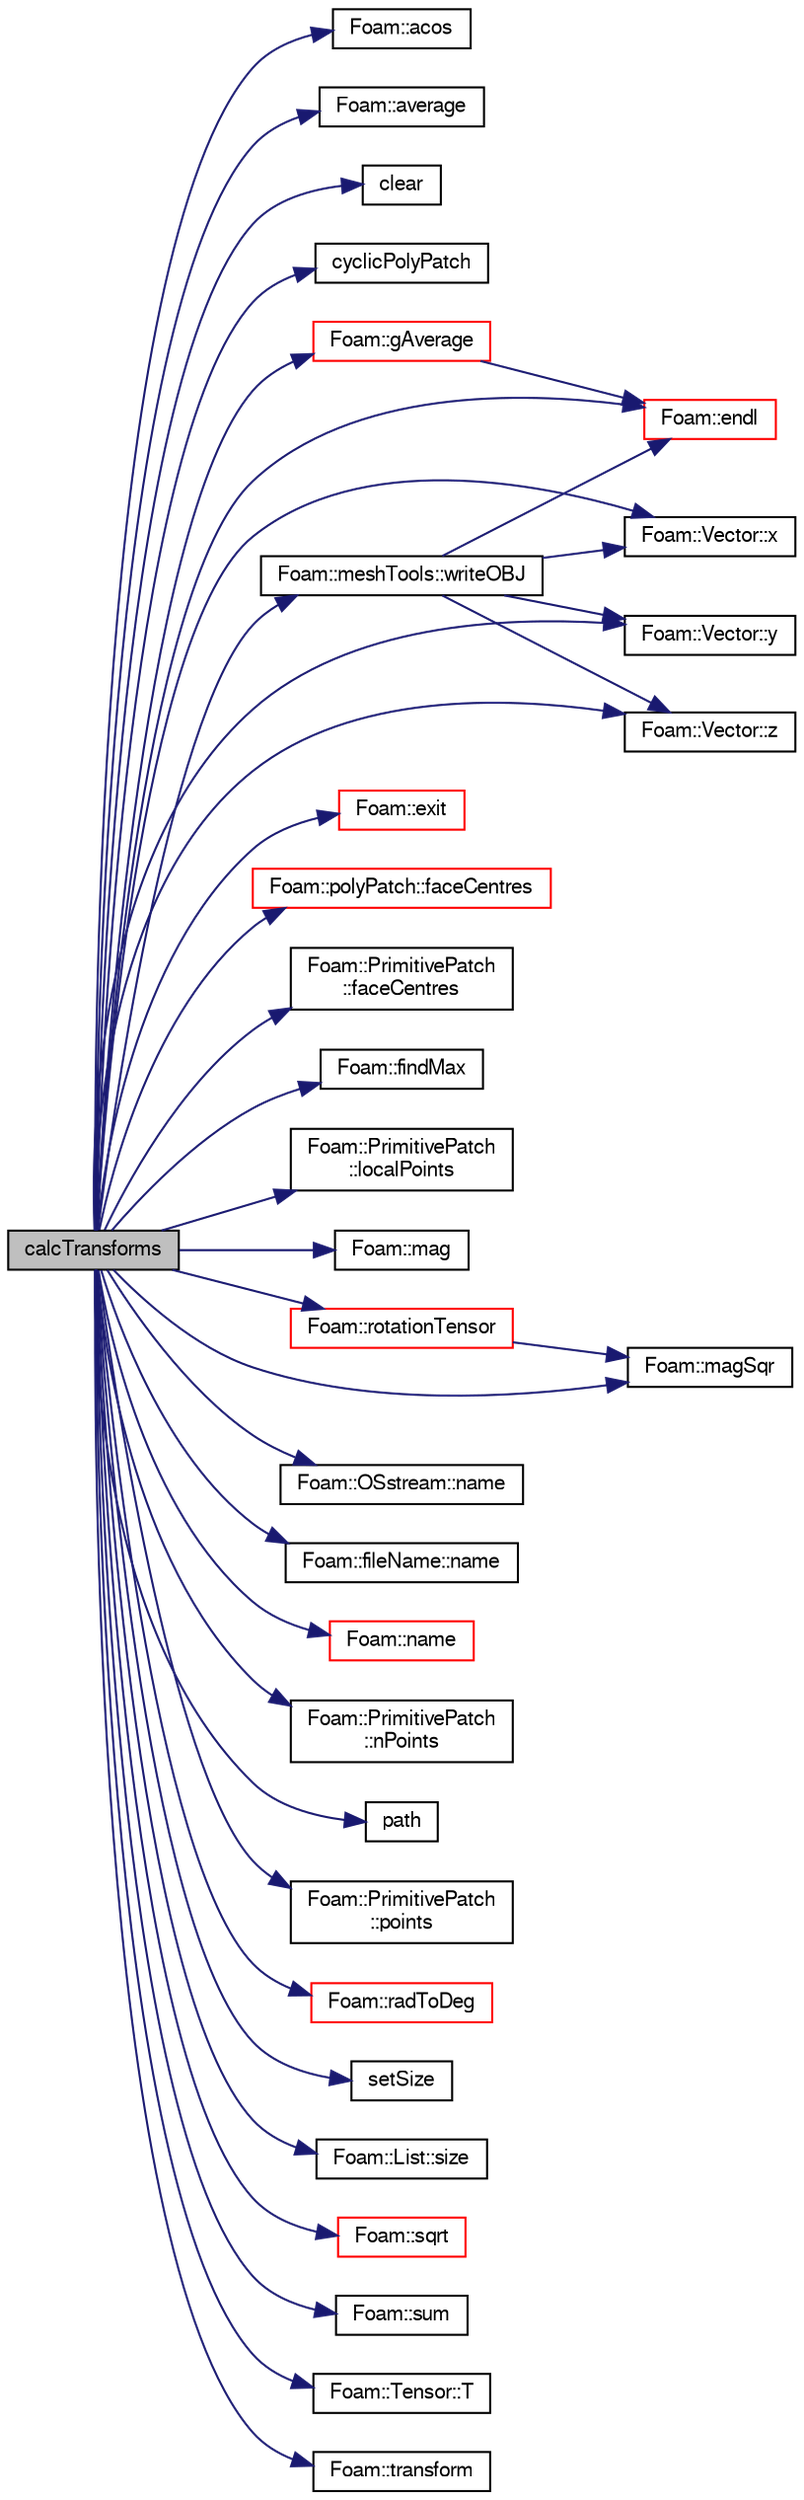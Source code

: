 digraph "calcTransforms"
{
  bgcolor="transparent";
  edge [fontname="FreeSans",fontsize="10",labelfontname="FreeSans",labelfontsize="10"];
  node [fontname="FreeSans",fontsize="10",shape=record];
  rankdir="LR";
  Node379 [label="calcTransforms",height=0.2,width=0.4,color="black", fillcolor="grey75", style="filled", fontcolor="black"];
  Node379 -> Node380 [color="midnightblue",fontsize="10",style="solid",fontname="FreeSans"];
  Node380 [label="Foam::acos",height=0.2,width=0.4,color="black",URL="$a21124.html#af1788b4e662ef398105742fd8bc861fc"];
  Node379 -> Node381 [color="midnightblue",fontsize="10",style="solid",fontname="FreeSans"];
  Node381 [label="Foam::average",height=0.2,width=0.4,color="black",URL="$a21124.html#a5a041ffab192e0ee23f9062c8f541068"];
  Node379 -> Node382 [color="midnightblue",fontsize="10",style="solid",fontname="FreeSans"];
  Node382 [label="clear",height=0.2,width=0.4,color="black",URL="$a38057.html#a3a533f9231a5668b9d8f301a79d57b73"];
  Node379 -> Node383 [color="midnightblue",fontsize="10",style="solid",fontname="FreeSans"];
  Node383 [label="cyclicPolyPatch",height=0.2,width=0.4,color="black",URL="$a27434.html#a58a7aedb10ea315520b6f36d5fa73823",tooltip="Construct from components. "];
  Node379 -> Node384 [color="midnightblue",fontsize="10",style="solid",fontname="FreeSans"];
  Node384 [label="Foam::endl",height=0.2,width=0.4,color="red",URL="$a21124.html#a2db8fe02a0d3909e9351bb4275b23ce4",tooltip="Add newline and flush stream. "];
  Node379 -> Node386 [color="midnightblue",fontsize="10",style="solid",fontname="FreeSans"];
  Node386 [label="Foam::exit",height=0.2,width=0.4,color="red",URL="$a21124.html#a06ca7250d8e89caf05243ec094843642"];
  Node379 -> Node431 [color="midnightblue",fontsize="10",style="solid",fontname="FreeSans"];
  Node431 [label="Foam::polyPatch::faceCentres",height=0.2,width=0.4,color="red",URL="$a27478.html#a7eedbc42527b683112bf222f221a714c",tooltip="Return face centres. "];
  Node379 -> Node434 [color="midnightblue",fontsize="10",style="solid",fontname="FreeSans"];
  Node434 [label="Foam::PrimitivePatch\l::faceCentres",height=0.2,width=0.4,color="black",URL="$a27538.html#a3f2a4d64417ede063b140fd1b65fa591",tooltip="Return face centres for patch. "];
  Node379 -> Node435 [color="midnightblue",fontsize="10",style="solid",fontname="FreeSans"];
  Node435 [label="Foam::findMax",height=0.2,width=0.4,color="black",URL="$a21124.html#a2d92f36ef5d90a5efde6f1869076d593",tooltip="Find index of max element (and larger than given element). "];
  Node379 -> Node436 [color="midnightblue",fontsize="10",style="solid",fontname="FreeSans"];
  Node436 [label="Foam::gAverage",height=0.2,width=0.4,color="red",URL="$a21124.html#ab45e56189711a2e5cdd381a0e2b6cc5c"];
  Node436 -> Node384 [color="midnightblue",fontsize="10",style="solid",fontname="FreeSans"];
  Node379 -> Node454 [color="midnightblue",fontsize="10",style="solid",fontname="FreeSans"];
  Node454 [label="Foam::PrimitivePatch\l::localPoints",height=0.2,width=0.4,color="black",URL="$a27538.html#aca6c65ee2831bb6795149af7635640a2",tooltip="Return pointField of points in patch. "];
  Node379 -> Node455 [color="midnightblue",fontsize="10",style="solid",fontname="FreeSans"];
  Node455 [label="Foam::mag",height=0.2,width=0.4,color="black",URL="$a21124.html#a929da2a3fdcf3dacbbe0487d3a330dae"];
  Node379 -> Node456 [color="midnightblue",fontsize="10",style="solid",fontname="FreeSans"];
  Node456 [label="Foam::magSqr",height=0.2,width=0.4,color="black",URL="$a21124.html#ae6fff2c6981e6d9618aa5038e69def6e"];
  Node379 -> Node457 [color="midnightblue",fontsize="10",style="solid",fontname="FreeSans"];
  Node457 [label="Foam::OSstream::name",height=0.2,width=0.4,color="black",URL="$a26290.html#a41b2d01e5fd6e1bc71a895d8b8a86308",tooltip="Return the name of the stream. "];
  Node379 -> Node458 [color="midnightblue",fontsize="10",style="solid",fontname="FreeSans"];
  Node458 [label="Foam::fileName::name",height=0.2,width=0.4,color="black",URL="$a28234.html#a433b30fb3a93b9b4d07204699a319ca5",tooltip="Return file name (part beyond last /) "];
  Node379 -> Node459 [color="midnightblue",fontsize="10",style="solid",fontname="FreeSans"];
  Node459 [label="Foam::name",height=0.2,width=0.4,color="red",URL="$a21124.html#adcb0df2bd4953cb6bb390272d8263c3a",tooltip="Return a string representation of a complex. "];
  Node379 -> Node462 [color="midnightblue",fontsize="10",style="solid",fontname="FreeSans"];
  Node462 [label="Foam::PrimitivePatch\l::nPoints",height=0.2,width=0.4,color="black",URL="$a27538.html#a1c886a784a597459dbf2d9470798e9dd",tooltip="Return number of points supporting patch faces. "];
  Node379 -> Node463 [color="midnightblue",fontsize="10",style="solid",fontname="FreeSans"];
  Node463 [label="path",height=0.2,width=0.4,color="black",URL="$a19364.html#ad8adfaf80503dc99cbb14bf07bf1eb22"];
  Node379 -> Node464 [color="midnightblue",fontsize="10",style="solid",fontname="FreeSans"];
  Node464 [label="Foam::PrimitivePatch\l::points",height=0.2,width=0.4,color="black",URL="$a27538.html#aa3c7d968f31c88780c663876f64ef6a6",tooltip="Return reference to global points. "];
  Node379 -> Node465 [color="midnightblue",fontsize="10",style="solid",fontname="FreeSans"];
  Node465 [label="Foam::radToDeg",height=0.2,width=0.4,color="red",URL="$a21124.html#a43e249466ea923a1a1243c5f91fbd2d7",tooltip="Conversion from radians to degrees. "];
  Node379 -> Node467 [color="midnightblue",fontsize="10",style="solid",fontname="FreeSans"];
  Node467 [label="Foam::rotationTensor",height=0.2,width=0.4,color="red",URL="$a21124.html#a1be81720bcafb843826c32024fe5fbe3"];
  Node467 -> Node456 [color="midnightblue",fontsize="10",style="solid",fontname="FreeSans"];
  Node379 -> Node470 [color="midnightblue",fontsize="10",style="solid",fontname="FreeSans"];
  Node470 [label="setSize",height=0.2,width=0.4,color="black",URL="$a17900.html#a6f8d72476baf295a054f72dfbc9c61c3"];
  Node379 -> Node441 [color="midnightblue",fontsize="10",style="solid",fontname="FreeSans"];
  Node441 [label="Foam::List::size",height=0.2,width=0.4,color="black",URL="$a25694.html#a8a5f6fa29bd4b500caf186f60245b384",tooltip="Override size to be inconsistent with allocated storage. "];
  Node379 -> Node471 [color="midnightblue",fontsize="10",style="solid",fontname="FreeSans"];
  Node471 [label="Foam::sqrt",height=0.2,width=0.4,color="red",URL="$a21124.html#a8616bd62eebf2342a80222fecb1bda71"];
  Node379 -> Node472 [color="midnightblue",fontsize="10",style="solid",fontname="FreeSans"];
  Node472 [label="Foam::sum",height=0.2,width=0.4,color="black",URL="$a21124.html#a3d8733143aad0e03b300186ab4bef137"];
  Node379 -> Node473 [color="midnightblue",fontsize="10",style="solid",fontname="FreeSans"];
  Node473 [label="Foam::Tensor::T",height=0.2,width=0.4,color="black",URL="$a27634.html#aac22a81e225268c16a0c3504fdf1432b",tooltip="Transpose. "];
  Node379 -> Node474 [color="midnightblue",fontsize="10",style="solid",fontname="FreeSans"];
  Node474 [label="Foam::transform",height=0.2,width=0.4,color="black",URL="$a21124.html#a919915170941701c1223291531ad010c"];
  Node379 -> Node475 [color="midnightblue",fontsize="10",style="solid",fontname="FreeSans"];
  Node475 [label="Foam::meshTools::writeOBJ",height=0.2,width=0.4,color="black",URL="$a21153.html#afd76c6ccc8ee4a5957f0232218167c17",tooltip="Write obj representation of point. "];
  Node475 -> Node476 [color="midnightblue",fontsize="10",style="solid",fontname="FreeSans"];
  Node476 [label="Foam::Vector::x",height=0.2,width=0.4,color="black",URL="$a28442.html#a63327976e5a8359700064a02ae22548e"];
  Node475 -> Node477 [color="midnightblue",fontsize="10",style="solid",fontname="FreeSans"];
  Node477 [label="Foam::Vector::y",height=0.2,width=0.4,color="black",URL="$a28442.html#a1ee865f676fbac703a49c6654dd3ad74"];
  Node475 -> Node478 [color="midnightblue",fontsize="10",style="solid",fontname="FreeSans"];
  Node478 [label="Foam::Vector::z",height=0.2,width=0.4,color="black",URL="$a28442.html#a1c8320b15610de211ec70ef966581423"];
  Node475 -> Node384 [color="midnightblue",fontsize="10",style="solid",fontname="FreeSans"];
  Node379 -> Node476 [color="midnightblue",fontsize="10",style="solid",fontname="FreeSans"];
  Node379 -> Node477 [color="midnightblue",fontsize="10",style="solid",fontname="FreeSans"];
  Node379 -> Node478 [color="midnightblue",fontsize="10",style="solid",fontname="FreeSans"];
}
